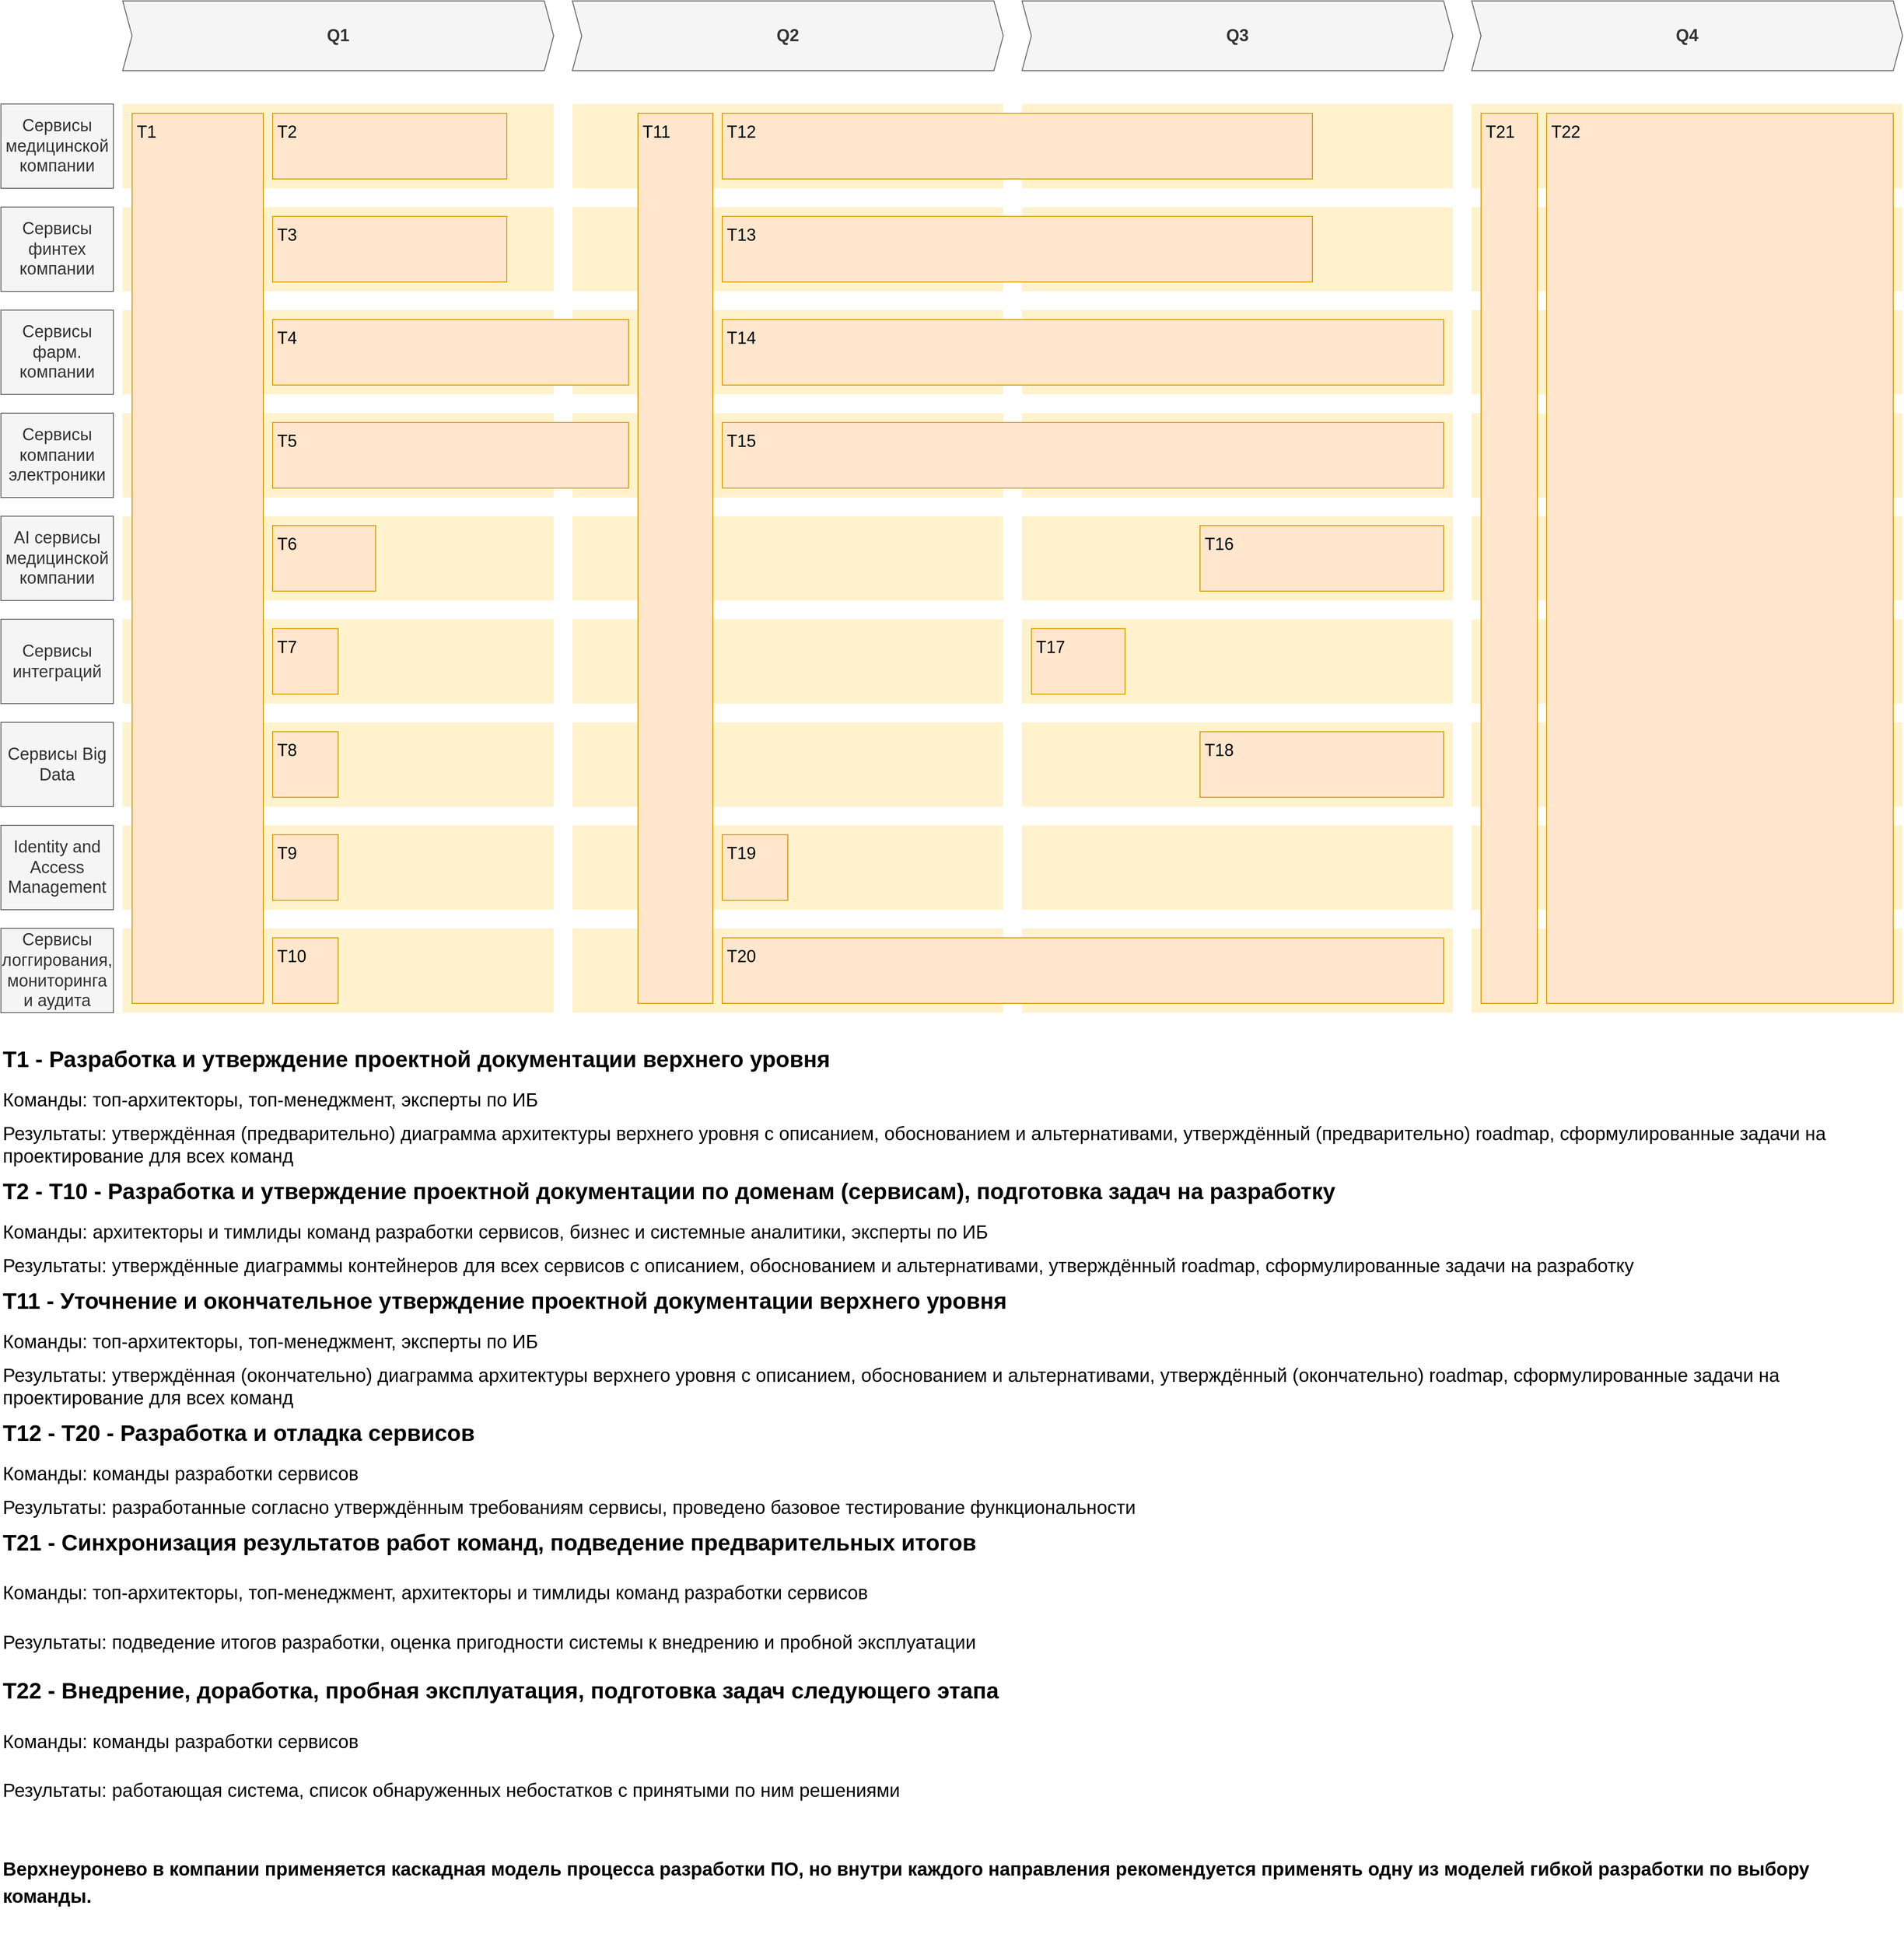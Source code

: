 <mxfile version="26.0.7" pages="2">
  <diagram id="1zcTAVt1k4KSup7FvAfL" name="Roadmap">
    <mxGraphModel dx="7071" dy="4528" grid="1" gridSize="10" guides="1" tooltips="1" connect="1" arrows="1" fold="1" page="1" pageScale="1" pageWidth="3300" pageHeight="2339" math="0" shadow="0">
      <root>
        <mxCell id="3D7FDG2aXA9G618_Kong-0" />
        <mxCell id="3D7FDG2aXA9G618_Kong-1" parent="3D7FDG2aXA9G618_Kong-0" />
        <mxCell id="wGroBH12Sy7-OgBsN0fJ-2" value="" style="shape=rect;fillColor=#fff2cc;strokeColor=none;fontSize=24;html=1;whiteSpace=wrap;align=left;verticalAlign=top;spacing=5;rounded=0;" parent="3D7FDG2aXA9G618_Kong-1" vertex="1">
          <mxGeometry x="-3150" y="-2100" width="460" height="90" as="geometry" />
        </mxCell>
        <mxCell id="wGroBH12Sy7-OgBsN0fJ-4" value="" style="shape=rect;fillColor=#fff2cc;strokeColor=none;fontSize=24;html=1;whiteSpace=wrap;align=left;verticalAlign=top;spacing=5;rounded=0;" parent="3D7FDG2aXA9G618_Kong-1" vertex="1">
          <mxGeometry x="-3150" y="-2210" width="460" height="90" as="geometry" />
        </mxCell>
        <mxCell id="wGroBH12Sy7-OgBsN0fJ-7" value="Сервисы медицинской компании" style="rounded=0;whiteSpace=wrap;html=1;fillColor=#f5f5f5;fontColor=#333333;strokeColor=#666666;fontSize=18;" parent="3D7FDG2aXA9G618_Kong-1" vertex="1">
          <mxGeometry x="-3280" y="-2210" width="120" height="90" as="geometry" />
        </mxCell>
        <mxCell id="wGroBH12Sy7-OgBsN0fJ-8" value="Сервисы финтех компании" style="rounded=0;whiteSpace=wrap;html=1;fillColor=#f5f5f5;fontColor=#333333;strokeColor=#666666;fontSize=18;" parent="3D7FDG2aXA9G618_Kong-1" vertex="1">
          <mxGeometry x="-3280" y="-2100" width="120" height="90" as="geometry" />
        </mxCell>
        <mxCell id="wGroBH12Sy7-OgBsN0fJ-9" value="Q1" style="shape=step;perimeter=stepPerimeter;whiteSpace=wrap;html=1;fixedSize=1;size=10;fillColor=#f5f5f5;strokeColor=#666666;fontSize=18;fontStyle=1;align=center;rounded=0;fontColor=#333333;" parent="3D7FDG2aXA9G618_Kong-1" vertex="1">
          <mxGeometry x="-3150" y="-2320" width="460" height="74.4" as="geometry" />
        </mxCell>
        <mxCell id="NK4r00ebECoAdE35QgqK-7" value="" style="shape=rect;fillColor=#fff2cc;strokeColor=none;fontSize=24;html=1;whiteSpace=wrap;align=left;verticalAlign=top;spacing=5;rounded=0;" vertex="1" parent="3D7FDG2aXA9G618_Kong-1">
          <mxGeometry x="-2670" y="-2100" width="460" height="90" as="geometry" />
        </mxCell>
        <mxCell id="NK4r00ebECoAdE35QgqK-8" value="" style="shape=rect;fillColor=#fff2cc;strokeColor=none;fontSize=24;html=1;whiteSpace=wrap;align=left;verticalAlign=top;spacing=5;rounded=0;" vertex="1" parent="3D7FDG2aXA9G618_Kong-1">
          <mxGeometry x="-2670" y="-2210" width="460" height="90" as="geometry" />
        </mxCell>
        <mxCell id="NK4r00ebECoAdE35QgqK-11" value="Q2" style="shape=step;perimeter=stepPerimeter;whiteSpace=wrap;html=1;fixedSize=1;size=10;fillColor=#f5f5f5;strokeColor=#666666;fontSize=18;fontStyle=1;align=center;rounded=0;fontColor=#333333;" vertex="1" parent="3D7FDG2aXA9G618_Kong-1">
          <mxGeometry x="-2670" y="-2320" width="460" height="74.4" as="geometry" />
        </mxCell>
        <mxCell id="NK4r00ebECoAdE35QgqK-14" value="" style="shape=rect;fillColor=#fff2cc;strokeColor=none;fontSize=24;html=1;whiteSpace=wrap;align=left;verticalAlign=top;spacing=5;rounded=0;" vertex="1" parent="3D7FDG2aXA9G618_Kong-1">
          <mxGeometry x="-2190" y="-2100" width="460" height="90" as="geometry" />
        </mxCell>
        <mxCell id="NK4r00ebECoAdE35QgqK-15" value="" style="shape=rect;fillColor=#fff2cc;strokeColor=none;fontSize=24;html=1;whiteSpace=wrap;align=left;verticalAlign=top;spacing=5;rounded=0;" vertex="1" parent="3D7FDG2aXA9G618_Kong-1">
          <mxGeometry x="-2190" y="-2210" width="460" height="90" as="geometry" />
        </mxCell>
        <mxCell id="NK4r00ebECoAdE35QgqK-18" value="Q3" style="shape=step;perimeter=stepPerimeter;whiteSpace=wrap;html=1;fixedSize=1;size=10;fillColor=#f5f5f5;strokeColor=#666666;fontSize=18;fontStyle=1;align=center;rounded=0;fontColor=#333333;" vertex="1" parent="3D7FDG2aXA9G618_Kong-1">
          <mxGeometry x="-2190" y="-2320" width="460" height="74.4" as="geometry" />
        </mxCell>
        <mxCell id="NK4r00ebECoAdE35QgqK-21" value="" style="shape=rect;fillColor=#fff2cc;strokeColor=none;fontSize=24;html=1;whiteSpace=wrap;align=left;verticalAlign=top;spacing=5;rounded=0;" vertex="1" parent="3D7FDG2aXA9G618_Kong-1">
          <mxGeometry x="-1710" y="-2100" width="460" height="90" as="geometry" />
        </mxCell>
        <mxCell id="NK4r00ebECoAdE35QgqK-22" value="" style="shape=rect;fillColor=#fff2cc;strokeColor=none;fontSize=24;html=1;whiteSpace=wrap;align=left;verticalAlign=top;spacing=5;rounded=0;" vertex="1" parent="3D7FDG2aXA9G618_Kong-1">
          <mxGeometry x="-1710" y="-2210" width="460" height="90" as="geometry" />
        </mxCell>
        <mxCell id="NK4r00ebECoAdE35QgqK-25" value="Q4" style="shape=step;perimeter=stepPerimeter;whiteSpace=wrap;html=1;fixedSize=1;size=10;fillColor=#f5f5f5;strokeColor=#666666;fontSize=18;fontStyle=1;align=center;rounded=0;fontColor=#333333;" vertex="1" parent="3D7FDG2aXA9G618_Kong-1">
          <mxGeometry x="-1710" y="-2320" width="460" height="74.4" as="geometry" />
        </mxCell>
        <mxCell id="NK4r00ebECoAdE35QgqK-28" value="" style="shape=rect;fillColor=#fff2cc;strokeColor=none;fontSize=24;html=1;whiteSpace=wrap;align=left;verticalAlign=top;spacing=5;rounded=0;" vertex="1" parent="3D7FDG2aXA9G618_Kong-1">
          <mxGeometry x="-3150" y="-1990" width="460" height="90" as="geometry" />
        </mxCell>
        <mxCell id="NK4r00ebECoAdE35QgqK-29" value="Сервисы фарм. компании" style="rounded=0;whiteSpace=wrap;html=1;fillColor=#f5f5f5;fontColor=#333333;strokeColor=#666666;fontSize=18;" vertex="1" parent="3D7FDG2aXA9G618_Kong-1">
          <mxGeometry x="-3280" y="-1990" width="120" height="90" as="geometry" />
        </mxCell>
        <mxCell id="NK4r00ebECoAdE35QgqK-30" value="" style="shape=rect;fillColor=#fff2cc;strokeColor=none;fontSize=24;html=1;whiteSpace=wrap;align=left;verticalAlign=top;spacing=5;rounded=0;" vertex="1" parent="3D7FDG2aXA9G618_Kong-1">
          <mxGeometry x="-2670" y="-1990" width="460" height="90" as="geometry" />
        </mxCell>
        <mxCell id="NK4r00ebECoAdE35QgqK-33" value="" style="shape=rect;fillColor=#fff2cc;strokeColor=none;fontSize=24;html=1;whiteSpace=wrap;align=left;verticalAlign=top;spacing=5;rounded=0;" vertex="1" parent="3D7FDG2aXA9G618_Kong-1">
          <mxGeometry x="-2190" y="-1990" width="460" height="90" as="geometry" />
        </mxCell>
        <mxCell id="NK4r00ebECoAdE35QgqK-36" value="" style="shape=rect;fillColor=#fff2cc;strokeColor=none;fontSize=24;html=1;whiteSpace=wrap;align=left;verticalAlign=top;spacing=5;rounded=0;" vertex="1" parent="3D7FDG2aXA9G618_Kong-1">
          <mxGeometry x="-1710" y="-1990" width="460" height="90" as="geometry" />
        </mxCell>
        <mxCell id="NK4r00ebECoAdE35QgqK-39" value="" style="shape=rect;fillColor=#fff2cc;strokeColor=none;fontSize=24;html=1;whiteSpace=wrap;align=left;verticalAlign=top;spacing=5;rounded=0;" vertex="1" parent="3D7FDG2aXA9G618_Kong-1">
          <mxGeometry x="-3150" y="-1880" width="460" height="90" as="geometry" />
        </mxCell>
        <mxCell id="NK4r00ebECoAdE35QgqK-40" value="Сервисы компании электроники" style="rounded=0;whiteSpace=wrap;html=1;fillColor=#f5f5f5;fontColor=#333333;strokeColor=#666666;fontSize=18;" vertex="1" parent="3D7FDG2aXA9G618_Kong-1">
          <mxGeometry x="-3280" y="-1880" width="120" height="90" as="geometry" />
        </mxCell>
        <mxCell id="NK4r00ebECoAdE35QgqK-41" value="" style="shape=rect;fillColor=#fff2cc;strokeColor=none;fontSize=24;html=1;whiteSpace=wrap;align=left;verticalAlign=top;spacing=5;rounded=0;" vertex="1" parent="3D7FDG2aXA9G618_Kong-1">
          <mxGeometry x="-2670" y="-1880" width="460" height="90" as="geometry" />
        </mxCell>
        <mxCell id="NK4r00ebECoAdE35QgqK-44" value="" style="shape=rect;fillColor=#fff2cc;strokeColor=none;fontSize=24;html=1;whiteSpace=wrap;align=left;verticalAlign=top;spacing=5;rounded=0;" vertex="1" parent="3D7FDG2aXA9G618_Kong-1">
          <mxGeometry x="-2190" y="-1880" width="460" height="90" as="geometry" />
        </mxCell>
        <mxCell id="NK4r00ebECoAdE35QgqK-47" value="" style="shape=rect;fillColor=#fff2cc;strokeColor=none;fontSize=24;html=1;whiteSpace=wrap;align=left;verticalAlign=top;spacing=5;rounded=0;" vertex="1" parent="3D7FDG2aXA9G618_Kong-1">
          <mxGeometry x="-1710" y="-1880" width="460" height="90" as="geometry" />
        </mxCell>
        <mxCell id="NK4r00ebECoAdE35QgqK-50" value="" style="shape=rect;fillColor=#fff2cc;strokeColor=none;fontSize=24;html=1;whiteSpace=wrap;align=left;verticalAlign=top;spacing=5;rounded=0;" vertex="1" parent="3D7FDG2aXA9G618_Kong-1">
          <mxGeometry x="-3150" y="-1770" width="460" height="90" as="geometry" />
        </mxCell>
        <mxCell id="NK4r00ebECoAdE35QgqK-51" value="AI сервисы медицинской компании" style="rounded=0;whiteSpace=wrap;html=1;fillColor=#f5f5f5;fontColor=#333333;strokeColor=#666666;fontSize=18;" vertex="1" parent="3D7FDG2aXA9G618_Kong-1">
          <mxGeometry x="-3280" y="-1770" width="120" height="90" as="geometry" />
        </mxCell>
        <mxCell id="NK4r00ebECoAdE35QgqK-52" value="" style="shape=rect;fillColor=#fff2cc;strokeColor=none;fontSize=24;html=1;whiteSpace=wrap;align=left;verticalAlign=top;spacing=5;rounded=0;" vertex="1" parent="3D7FDG2aXA9G618_Kong-1">
          <mxGeometry x="-2670" y="-1770" width="460" height="90" as="geometry" />
        </mxCell>
        <mxCell id="NK4r00ebECoAdE35QgqK-55" value="" style="shape=rect;fillColor=#fff2cc;strokeColor=none;fontSize=24;html=1;whiteSpace=wrap;align=left;verticalAlign=top;spacing=5;rounded=0;" vertex="1" parent="3D7FDG2aXA9G618_Kong-1">
          <mxGeometry x="-2190" y="-1770" width="460" height="90" as="geometry" />
        </mxCell>
        <mxCell id="NK4r00ebECoAdE35QgqK-58" value="" style="shape=rect;fillColor=#fff2cc;strokeColor=none;fontSize=24;html=1;whiteSpace=wrap;align=left;verticalAlign=top;spacing=5;rounded=0;" vertex="1" parent="3D7FDG2aXA9G618_Kong-1">
          <mxGeometry x="-1710" y="-1770" width="460" height="90" as="geometry" />
        </mxCell>
        <mxCell id="NK4r00ebECoAdE35QgqK-61" value="" style="shape=rect;fillColor=#fff2cc;strokeColor=none;fontSize=24;html=1;whiteSpace=wrap;align=left;verticalAlign=top;spacing=5;rounded=0;" vertex="1" parent="3D7FDG2aXA9G618_Kong-1">
          <mxGeometry x="-3150" y="-1660" width="460" height="90" as="geometry" />
        </mxCell>
        <mxCell id="NK4r00ebECoAdE35QgqK-62" value="Сервисы интеграций" style="rounded=0;whiteSpace=wrap;html=1;fillColor=#f5f5f5;fontColor=#333333;strokeColor=#666666;fontSize=18;" vertex="1" parent="3D7FDG2aXA9G618_Kong-1">
          <mxGeometry x="-3280" y="-1660" width="120" height="90" as="geometry" />
        </mxCell>
        <mxCell id="NK4r00ebECoAdE35QgqK-63" value="" style="shape=rect;fillColor=#fff2cc;strokeColor=none;fontSize=24;html=1;whiteSpace=wrap;align=left;verticalAlign=top;spacing=5;rounded=0;" vertex="1" parent="3D7FDG2aXA9G618_Kong-1">
          <mxGeometry x="-2670" y="-1660" width="460" height="90" as="geometry" />
        </mxCell>
        <mxCell id="NK4r00ebECoAdE35QgqK-66" value="" style="shape=rect;fillColor=#fff2cc;strokeColor=none;fontSize=24;html=1;whiteSpace=wrap;align=left;verticalAlign=top;spacing=5;rounded=0;" vertex="1" parent="3D7FDG2aXA9G618_Kong-1">
          <mxGeometry x="-2190" y="-1660" width="460" height="90" as="geometry" />
        </mxCell>
        <mxCell id="NK4r00ebECoAdE35QgqK-69" value="" style="shape=rect;fillColor=#fff2cc;strokeColor=none;fontSize=24;html=1;whiteSpace=wrap;align=left;verticalAlign=top;spacing=5;rounded=0;" vertex="1" parent="3D7FDG2aXA9G618_Kong-1">
          <mxGeometry x="-1710" y="-1660" width="460" height="90" as="geometry" />
        </mxCell>
        <mxCell id="NK4r00ebECoAdE35QgqK-72" value="" style="shape=rect;fillColor=#fff2cc;strokeColor=none;fontSize=24;html=1;whiteSpace=wrap;align=left;verticalAlign=top;spacing=5;rounded=0;" vertex="1" parent="3D7FDG2aXA9G618_Kong-1">
          <mxGeometry x="-3150" y="-1550" width="460" height="90" as="geometry" />
        </mxCell>
        <mxCell id="NK4r00ebECoAdE35QgqK-73" value="Сервисы Big Data" style="rounded=0;whiteSpace=wrap;html=1;fillColor=#f5f5f5;fontColor=#333333;strokeColor=#666666;fontSize=18;" vertex="1" parent="3D7FDG2aXA9G618_Kong-1">
          <mxGeometry x="-3280" y="-1550" width="120" height="90" as="geometry" />
        </mxCell>
        <mxCell id="NK4r00ebECoAdE35QgqK-74" value="" style="shape=rect;fillColor=#fff2cc;strokeColor=none;fontSize=24;html=1;whiteSpace=wrap;align=left;verticalAlign=top;spacing=5;rounded=0;" vertex="1" parent="3D7FDG2aXA9G618_Kong-1">
          <mxGeometry x="-2670" y="-1550" width="460" height="90" as="geometry" />
        </mxCell>
        <mxCell id="NK4r00ebECoAdE35QgqK-76" value="" style="shape=rect;fillColor=#fff2cc;strokeColor=none;fontSize=24;html=1;whiteSpace=wrap;align=left;verticalAlign=top;spacing=5;rounded=0;" vertex="1" parent="3D7FDG2aXA9G618_Kong-1">
          <mxGeometry x="-2190" y="-1550" width="460" height="90" as="geometry" />
        </mxCell>
        <mxCell id="NK4r00ebECoAdE35QgqK-78" value="" style="shape=rect;fillColor=#fff2cc;strokeColor=none;fontSize=24;html=1;whiteSpace=wrap;align=left;verticalAlign=top;spacing=5;rounded=0;" vertex="1" parent="3D7FDG2aXA9G618_Kong-1">
          <mxGeometry x="-1710" y="-1550" width="460" height="90" as="geometry" />
        </mxCell>
        <mxCell id="NK4r00ebECoAdE35QgqK-80" value="" style="shape=rect;fillColor=#fff2cc;strokeColor=none;fontSize=24;html=1;whiteSpace=wrap;align=left;verticalAlign=top;spacing=5;rounded=0;" vertex="1" parent="3D7FDG2aXA9G618_Kong-1">
          <mxGeometry x="-3150" y="-1440" width="460" height="90" as="geometry" />
        </mxCell>
        <mxCell id="NK4r00ebECoAdE35QgqK-81" value="Identity and Access Management" style="rounded=0;whiteSpace=wrap;html=1;fillColor=#f5f5f5;fontColor=#333333;strokeColor=#666666;fontSize=18;" vertex="1" parent="3D7FDG2aXA9G618_Kong-1">
          <mxGeometry x="-3280" y="-1440" width="120" height="90" as="geometry" />
        </mxCell>
        <mxCell id="NK4r00ebECoAdE35QgqK-82" value="" style="shape=rect;fillColor=#fff2cc;strokeColor=none;fontSize=24;html=1;whiteSpace=wrap;align=left;verticalAlign=top;spacing=5;rounded=0;" vertex="1" parent="3D7FDG2aXA9G618_Kong-1">
          <mxGeometry x="-2670" y="-1440" width="460" height="90" as="geometry" />
        </mxCell>
        <mxCell id="NK4r00ebECoAdE35QgqK-84" value="" style="shape=rect;fillColor=#fff2cc;strokeColor=none;fontSize=24;html=1;whiteSpace=wrap;align=left;verticalAlign=top;spacing=5;rounded=0;" vertex="1" parent="3D7FDG2aXA9G618_Kong-1">
          <mxGeometry x="-2190" y="-1440" width="460" height="90" as="geometry" />
        </mxCell>
        <mxCell id="NK4r00ebECoAdE35QgqK-86" value="" style="shape=rect;fillColor=#fff2cc;strokeColor=none;fontSize=24;html=1;whiteSpace=wrap;align=left;verticalAlign=top;spacing=5;rounded=0;" vertex="1" parent="3D7FDG2aXA9G618_Kong-1">
          <mxGeometry x="-1710" y="-1440" width="460" height="90" as="geometry" />
        </mxCell>
        <mxCell id="NK4r00ebECoAdE35QgqK-88" value="" style="shape=rect;fillColor=#fff2cc;strokeColor=none;fontSize=24;html=1;whiteSpace=wrap;align=left;verticalAlign=top;spacing=5;rounded=0;" vertex="1" parent="3D7FDG2aXA9G618_Kong-1">
          <mxGeometry x="-3150" y="-1330" width="460" height="90" as="geometry" />
        </mxCell>
        <mxCell id="NK4r00ebECoAdE35QgqK-89" value="Сервисы логгирования, мониторинга и аудита" style="rounded=0;whiteSpace=wrap;html=1;fillColor=#f5f5f5;fontColor=#333333;strokeColor=#666666;fontSize=18;" vertex="1" parent="3D7FDG2aXA9G618_Kong-1">
          <mxGeometry x="-3280" y="-1330" width="120" height="90" as="geometry" />
        </mxCell>
        <mxCell id="NK4r00ebECoAdE35QgqK-90" value="" style="shape=rect;fillColor=#fff2cc;strokeColor=none;fontSize=24;html=1;whiteSpace=wrap;align=left;verticalAlign=top;spacing=5;rounded=0;" vertex="1" parent="3D7FDG2aXA9G618_Kong-1">
          <mxGeometry x="-2670" y="-1330" width="460" height="90" as="geometry" />
        </mxCell>
        <mxCell id="NK4r00ebECoAdE35QgqK-92" value="" style="shape=rect;fillColor=#fff2cc;strokeColor=none;fontSize=24;html=1;whiteSpace=wrap;align=left;verticalAlign=top;spacing=5;rounded=0;" vertex="1" parent="3D7FDG2aXA9G618_Kong-1">
          <mxGeometry x="-2190" y="-1330" width="460" height="90" as="geometry" />
        </mxCell>
        <mxCell id="NK4r00ebECoAdE35QgqK-94" value="" style="shape=rect;fillColor=#fff2cc;strokeColor=none;fontSize=24;html=1;whiteSpace=wrap;align=left;verticalAlign=top;spacing=5;rounded=0;" vertex="1" parent="3D7FDG2aXA9G618_Kong-1">
          <mxGeometry x="-1710" y="-1330" width="460" height="90" as="geometry" />
        </mxCell>
        <mxCell id="NK4r00ebECoAdE35QgqK-96" value="T1" style="shape=rect;fillColor=#ffe6cc;strokeColor=#d79b00;fontSize=18;html=1;whiteSpace=wrap;align=left;verticalAlign=top;spacing=5;rounded=0;" vertex="1" parent="3D7FDG2aXA9G618_Kong-1">
          <mxGeometry x="-3140" y="-2200" width="140" height="950" as="geometry" />
        </mxCell>
        <mxCell id="NK4r00ebECoAdE35QgqK-101" value="T2" style="shape=rect;fillColor=#ffe6cc;strokeColor=#d79b00;fontSize=18;html=1;whiteSpace=wrap;align=left;verticalAlign=top;spacing=5;rounded=0;" vertex="1" parent="3D7FDG2aXA9G618_Kong-1">
          <mxGeometry x="-2990" y="-2200" width="250" height="70" as="geometry" />
        </mxCell>
        <mxCell id="NK4r00ebECoAdE35QgqK-102" value="T11" style="shape=rect;fillColor=#ffe6cc;strokeColor=#d79b00;fontSize=18;html=1;whiteSpace=wrap;align=left;verticalAlign=top;spacing=5;rounded=0;" vertex="1" parent="3D7FDG2aXA9G618_Kong-1">
          <mxGeometry x="-2600" y="-2200" width="80" height="950" as="geometry" />
        </mxCell>
        <mxCell id="NK4r00ebECoAdE35QgqK-103" value="&lt;h1 style=&quot;margin-top: 0px;&quot;&gt;T1 - Разработка и утверждение проектной документации верхнего уровня&lt;/h1&gt;&lt;p&gt;&lt;font style=&quot;font-size: 20px;&quot;&gt;Команды: топ-архитекторы, топ-менеджмент&lt;span style=&quot;background-color: transparent; color: light-dark(rgb(0, 0, 0), rgb(255, 255, 255));&quot;&gt;, эксперты по ИБ&lt;/span&gt;&lt;/font&gt;&lt;/p&gt;&lt;p&gt;&lt;font style=&quot;font-size: 20px;&quot;&gt;Результаты: утверждённая (предварительно) диаграмма архитектуры верхнего уровня с описанием, обоснованием и альтернативами, утверждённый&lt;span style=&quot;background-color: transparent; color: light-dark(rgb(0, 0, 0), rgb(255, 255, 255));&quot;&gt;&amp;nbsp;&lt;/span&gt;&lt;span style=&quot;background-color: transparent; color: light-dark(rgb(0, 0, 0), rgb(255, 255, 255));&quot;&gt;(предварительно)&lt;/span&gt;&lt;span style=&quot;background-color: transparent; color: light-dark(rgb(0, 0, 0), rgb(255, 255, 255));&quot;&gt;&amp;nbsp;roadmap, сформулированные задачи на проектирование для всех команд&lt;/span&gt;&lt;/font&gt;&lt;/p&gt;&lt;h1 style=&quot;margin-top: 0px;&quot;&gt;T2 - T10 - Разработка и утверждение проектной документации по доменам (сервисам), подготовка задач на разработку&lt;/h1&gt;&lt;p&gt;&lt;font style=&quot;font-size: 20px;&quot;&gt;Команды: архитекторы и тимлиды команд разработки сервисов, бизнес и системные аналитики, эксперты по ИБ&lt;/font&gt;&lt;/p&gt;&lt;p&gt;&lt;font style=&quot;font-size: 20px;&quot;&gt;Результаты:&amp;nbsp;&lt;span style=&quot;background-color: transparent; color: light-dark(rgb(0, 0, 0), rgb(255, 255, 255));&quot;&gt;утверждённые диаграммы контейнеров для всех сервисов с описанием, обоснованием и альтернативами, утверждённый roadmap,&amp;nbsp;&lt;/span&gt;&lt;span style=&quot;background-color: transparent; color: light-dark(rgb(0, 0, 0), rgb(255, 255, 255));&quot;&gt;сформулированные задачи на разработку&lt;/span&gt;&lt;/font&gt;&lt;br&gt;&lt;/p&gt;&lt;h1 style=&quot;margin-top: 0px;&quot;&gt;T11 - Уточнение и окончательное утверждение проектной документации верхнего уровня&lt;/h1&gt;&lt;p&gt;&lt;font style=&quot;font-size: 20px;&quot;&gt;Команды: топ-архитекторы, топ-менеджмент&lt;span style=&quot;background-color: transparent; color: light-dark(rgb(0, 0, 0), rgb(255, 255, 255));&quot;&gt;, эксперты по ИБ&lt;/span&gt;&lt;/font&gt;&lt;/p&gt;&lt;p&gt;&lt;font style=&quot;font-size: 20px;&quot;&gt;Результаты: утверждённая (окончательно) диаграмма архитектуры верхнего уровня с описанием, обоснованием и альтернативами, утверждённый&lt;span style=&quot;background-color: transparent; color: light-dark(rgb(0, 0, 0), rgb(255, 255, 255));&quot;&gt;&amp;nbsp;&lt;/span&gt;&lt;span style=&quot;background-color: transparent; color: light-dark(rgb(0, 0, 0), rgb(255, 255, 255));&quot;&gt;(окончательно)&lt;/span&gt;&lt;span style=&quot;background-color: transparent; color: light-dark(rgb(0, 0, 0), rgb(255, 255, 255));&quot;&gt;&amp;nbsp;roadmap, сформулированные задачи на проектирование для всех команд&lt;/span&gt;&lt;/font&gt;&lt;/p&gt;&lt;h1 style=&quot;margin-top: 0px;&quot;&gt;T12 - T20 - Разработка и отладка сервисов&lt;/h1&gt;&lt;p&gt;&lt;font style=&quot;font-size: 20px;&quot;&gt;Команды: команды разработки сервисов&lt;/font&gt;&lt;/p&gt;&lt;p&gt;&lt;font style=&quot;font-size: 20px;&quot;&gt;Результаты: разработанные согласно утверждённым требованиям&amp;nbsp;сервисы, проведено базовое тестирование функциональности&lt;/font&gt;&lt;/p&gt;&lt;h1 style=&quot;margin-top: 0px;&quot;&gt;T21 - Синхронизация результатов работ команд, подведение предварительных итогов&lt;/h1&gt;&lt;h1 style=&quot;margin-top: 0px;&quot;&gt;&lt;p style=&quot;font-weight: 400;&quot;&gt;&lt;font style=&quot;font-size: 20px;&quot;&gt;Команды: топ-архитекторы, топ-менеджмент&lt;span style=&quot;background-color: transparent; color: light-dark(rgb(0, 0, 0), rgb(255, 255, 255));&quot;&gt;,&amp;nbsp;&lt;/span&gt;&lt;span style=&quot;background-color: transparent; color: light-dark(rgb(0, 0, 0), rgb(255, 255, 255));&quot;&gt;архитекторы и тимлиды команд разработки сервисов&lt;/span&gt;&lt;/font&gt;&lt;/p&gt;&lt;p style=&quot;font-weight: 400;&quot;&gt;&lt;font style=&quot;font-size: 20px;&quot;&gt;Результаты: подведение итогов разработки, оценка пригодности системы к внедрению и пробной эксплуатации&lt;/font&gt;&lt;/p&gt;&lt;/h1&gt;&lt;h1 style=&quot;margin-top: 0px;&quot;&gt;T22 - Внедрение, доработка, пробная эксплуатация, подготовка задач следующего этапа&lt;/h1&gt;&lt;h1 style=&quot;margin-top: 0px;&quot;&gt;&lt;p style=&quot;font-weight: 400;&quot;&gt;&lt;font style=&quot;font-size: 20px;&quot;&gt;Команды:&amp;nbsp;&lt;span style=&quot;background-color: transparent; color: light-dark(rgb(0, 0, 0), rgb(255, 255, 255));&quot;&gt;команды разработки сервисов&lt;/span&gt;&lt;/font&gt;&lt;/p&gt;&lt;p style=&quot;font-weight: 400;&quot;&gt;&lt;font style=&quot;font-size: 20px;&quot;&gt;Результаты: работающая система, список обнаруженных небостатков с принятыми по ним решениями&lt;/font&gt;&lt;/p&gt;&lt;p style=&quot;font-size: 12px; font-weight: 400;&quot;&gt;&lt;br&gt;&lt;/p&gt;&lt;div&gt;&lt;/div&gt;&lt;/h1&gt;&lt;h1 style=&quot;margin-top: 0px;&quot;&gt;&lt;font style=&quot;font-size: 20px;&quot;&gt;Верхнеуронево в компании применяется каскадная модель процесса разработки ПО, но внутри каждого направления рекомендуется применять одну из моделей гибкой разработки по выбору команды.&lt;/font&gt;&lt;/h1&gt;" style="text;html=1;whiteSpace=wrap;overflow=hidden;rounded=0;" vertex="1" parent="3D7FDG2aXA9G618_Kong-1">
          <mxGeometry x="-3280" y="-1211" width="2030" height="961" as="geometry" />
        </mxCell>
        <mxCell id="NK4r00ebECoAdE35QgqK-107" value="T3" style="shape=rect;fillColor=#ffe6cc;strokeColor=#d79b00;fontSize=18;html=1;whiteSpace=wrap;align=left;verticalAlign=top;spacing=5;rounded=0;" vertex="1" parent="3D7FDG2aXA9G618_Kong-1">
          <mxGeometry x="-2990" y="-2090" width="250" height="70" as="geometry" />
        </mxCell>
        <mxCell id="NK4r00ebECoAdE35QgqK-108" value="T4" style="shape=rect;fillColor=#ffe6cc;strokeColor=#d79b00;fontSize=18;html=1;whiteSpace=wrap;align=left;verticalAlign=top;spacing=5;rounded=0;" vertex="1" parent="3D7FDG2aXA9G618_Kong-1">
          <mxGeometry x="-2990" y="-1980" width="380" height="70" as="geometry" />
        </mxCell>
        <mxCell id="NK4r00ebECoAdE35QgqK-109" value="T5" style="shape=rect;fillColor=#ffe6cc;strokeColor=#d79b00;fontSize=18;html=1;whiteSpace=wrap;align=left;verticalAlign=top;spacing=5;rounded=0;" vertex="1" parent="3D7FDG2aXA9G618_Kong-1">
          <mxGeometry x="-2990" y="-1870" width="380" height="70" as="geometry" />
        </mxCell>
        <mxCell id="NK4r00ebECoAdE35QgqK-110" value="T6" style="shape=rect;fillColor=#ffe6cc;strokeColor=#d79b00;fontSize=18;html=1;whiteSpace=wrap;align=left;verticalAlign=top;spacing=5;rounded=0;" vertex="1" parent="3D7FDG2aXA9G618_Kong-1">
          <mxGeometry x="-2990" y="-1760" width="110" height="70" as="geometry" />
        </mxCell>
        <mxCell id="NK4r00ebECoAdE35QgqK-111" value="T7" style="shape=rect;fillColor=#ffe6cc;strokeColor=#d79b00;fontSize=18;html=1;whiteSpace=wrap;align=left;verticalAlign=top;spacing=5;rounded=0;" vertex="1" parent="3D7FDG2aXA9G618_Kong-1">
          <mxGeometry x="-2990" y="-1650" width="70" height="70" as="geometry" />
        </mxCell>
        <mxCell id="NK4r00ebECoAdE35QgqK-112" value="T8" style="shape=rect;fillColor=#ffe6cc;strokeColor=#d79b00;fontSize=18;html=1;whiteSpace=wrap;align=left;verticalAlign=top;spacing=5;rounded=0;" vertex="1" parent="3D7FDG2aXA9G618_Kong-1">
          <mxGeometry x="-2990" y="-1540" width="70" height="70" as="geometry" />
        </mxCell>
        <mxCell id="NK4r00ebECoAdE35QgqK-113" value="T9" style="shape=rect;fillColor=#ffe6cc;strokeColor=#d79b00;fontSize=18;html=1;whiteSpace=wrap;align=left;verticalAlign=top;spacing=5;rounded=0;" vertex="1" parent="3D7FDG2aXA9G618_Kong-1">
          <mxGeometry x="-2990" y="-1430" width="70" height="70" as="geometry" />
        </mxCell>
        <mxCell id="NK4r00ebECoAdE35QgqK-114" value="T10" style="shape=rect;fillColor=#ffe6cc;strokeColor=#d79b00;fontSize=18;html=1;whiteSpace=wrap;align=left;verticalAlign=top;spacing=5;rounded=0;" vertex="1" parent="3D7FDG2aXA9G618_Kong-1">
          <mxGeometry x="-2990" y="-1320" width="70" height="70" as="geometry" />
        </mxCell>
        <mxCell id="NK4r00ebECoAdE35QgqK-115" value="T12" style="shape=rect;fillColor=#ffe6cc;strokeColor=#d79b00;fontSize=18;html=1;whiteSpace=wrap;align=left;verticalAlign=top;spacing=5;rounded=0;" vertex="1" parent="3D7FDG2aXA9G618_Kong-1">
          <mxGeometry x="-2510" y="-2200" width="630" height="70" as="geometry" />
        </mxCell>
        <mxCell id="NK4r00ebECoAdE35QgqK-116" value="T21" style="shape=rect;fillColor=#ffe6cc;strokeColor=#d79b00;fontSize=18;html=1;whiteSpace=wrap;align=left;verticalAlign=top;spacing=5;rounded=0;" vertex="1" parent="3D7FDG2aXA9G618_Kong-1">
          <mxGeometry x="-1700" y="-2200" width="60" height="950" as="geometry" />
        </mxCell>
        <mxCell id="NK4r00ebECoAdE35QgqK-117" value="T13" style="shape=rect;fillColor=#ffe6cc;strokeColor=#d79b00;fontSize=18;html=1;whiteSpace=wrap;align=left;verticalAlign=top;spacing=5;rounded=0;" vertex="1" parent="3D7FDG2aXA9G618_Kong-1">
          <mxGeometry x="-2510" y="-2090" width="630" height="70" as="geometry" />
        </mxCell>
        <mxCell id="NK4r00ebECoAdE35QgqK-118" value="T14" style="shape=rect;fillColor=#ffe6cc;strokeColor=#d79b00;fontSize=18;html=1;whiteSpace=wrap;align=left;verticalAlign=top;spacing=5;rounded=0;" vertex="1" parent="3D7FDG2aXA9G618_Kong-1">
          <mxGeometry x="-2510" y="-1980" width="770" height="70" as="geometry" />
        </mxCell>
        <mxCell id="NK4r00ebECoAdE35QgqK-119" value="T15" style="shape=rect;fillColor=#ffe6cc;strokeColor=#d79b00;fontSize=18;html=1;whiteSpace=wrap;align=left;verticalAlign=top;spacing=5;rounded=0;" vertex="1" parent="3D7FDG2aXA9G618_Kong-1">
          <mxGeometry x="-2510" y="-1870" width="770" height="70" as="geometry" />
        </mxCell>
        <mxCell id="NK4r00ebECoAdE35QgqK-120" value="T16" style="shape=rect;fillColor=#ffe6cc;strokeColor=#d79b00;fontSize=18;html=1;whiteSpace=wrap;align=left;verticalAlign=top;spacing=5;rounded=0;" vertex="1" parent="3D7FDG2aXA9G618_Kong-1">
          <mxGeometry x="-2000" y="-1760" width="260" height="70" as="geometry" />
        </mxCell>
        <mxCell id="NK4r00ebECoAdE35QgqK-121" value="T17" style="shape=rect;fillColor=#ffe6cc;strokeColor=#d79b00;fontSize=18;html=1;whiteSpace=wrap;align=left;verticalAlign=top;spacing=5;rounded=0;" vertex="1" parent="3D7FDG2aXA9G618_Kong-1">
          <mxGeometry x="-2180" y="-1650" width="100" height="70" as="geometry" />
        </mxCell>
        <mxCell id="NK4r00ebECoAdE35QgqK-122" value="T18" style="shape=rect;fillColor=#ffe6cc;strokeColor=#d79b00;fontSize=18;html=1;whiteSpace=wrap;align=left;verticalAlign=top;spacing=5;rounded=0;" vertex="1" parent="3D7FDG2aXA9G618_Kong-1">
          <mxGeometry x="-2000" y="-1540" width="260" height="70" as="geometry" />
        </mxCell>
        <mxCell id="NK4r00ebECoAdE35QgqK-123" value="T19" style="shape=rect;fillColor=#ffe6cc;strokeColor=#d79b00;fontSize=18;html=1;whiteSpace=wrap;align=left;verticalAlign=top;spacing=5;rounded=0;" vertex="1" parent="3D7FDG2aXA9G618_Kong-1">
          <mxGeometry x="-2510" y="-1430" width="70" height="70" as="geometry" />
        </mxCell>
        <mxCell id="NK4r00ebECoAdE35QgqK-124" value="T20" style="shape=rect;fillColor=#ffe6cc;strokeColor=#d79b00;fontSize=18;html=1;whiteSpace=wrap;align=left;verticalAlign=top;spacing=5;rounded=0;" vertex="1" parent="3D7FDG2aXA9G618_Kong-1">
          <mxGeometry x="-2510" y="-1320" width="770" height="70" as="geometry" />
        </mxCell>
        <mxCell id="NK4r00ebECoAdE35QgqK-125" value="T22" style="shape=rect;fillColor=#ffe6cc;strokeColor=#d79b00;fontSize=18;html=1;whiteSpace=wrap;align=left;verticalAlign=top;spacing=5;rounded=0;" vertex="1" parent="3D7FDG2aXA9G618_Kong-1">
          <mxGeometry x="-1630" y="-2200" width="370" height="950" as="geometry" />
        </mxCell>
      </root>
    </mxGraphModel>
  </diagram>
  <diagram id="6faDem5PxRRIMGQd80wj" name="Roadmap_change">
    <mxGraphModel grid="1" page="1" gridSize="10" guides="1" tooltips="1" connect="1" arrows="1" fold="1" pageScale="1" pageWidth="3300" pageHeight="2339" math="0" shadow="0">
      <root>
        <mxCell id="0" />
        <mxCell id="1" parent="0" />
        <mxCell id="QlwB00z0-otb056kdUWZ-19" value="" style="shape=rect;fillColor=#fff2cc;strokeColor=none;fontSize=24;html=1;whiteSpace=wrap;align=left;verticalAlign=top;spacing=5;rounded=0;" vertex="1" parent="1">
          <mxGeometry x="-2500" y="-530" width="1620" height="190" as="geometry" />
        </mxCell>
        <mxCell id="QlwB00z0-otb056kdUWZ-18" value="" style="shape=rect;fillColor=#fff2cc;strokeColor=none;fontSize=24;html=1;whiteSpace=wrap;align=left;verticalAlign=top;spacing=5;rounded=0;" vertex="1" parent="1">
          <mxGeometry x="-2500" y="-730" width="1620" height="180" as="geometry" />
        </mxCell>
        <mxCell id="QlwB00z0-otb056kdUWZ-17" value="" style="shape=rect;fillColor=#fff2cc;strokeColor=none;fontSize=24;html=1;whiteSpace=wrap;align=left;verticalAlign=top;spacing=5;rounded=0;" vertex="1" parent="1">
          <mxGeometry x="-2500" y="-930" width="1610" height="180" as="geometry" />
        </mxCell>
        <mxCell id="QlwB00z0-otb056kdUWZ-3" value="" style="shape=rect;fillColor=#fff2cc;strokeColor=none;fontSize=24;html=1;whiteSpace=wrap;align=left;verticalAlign=top;spacing=5;rounded=0;" vertex="1" parent="1">
          <mxGeometry x="-2500" y="-1146.8" width="1610" height="196.8" as="geometry" />
        </mxCell>
        <mxCell id="QlwB00z0-otb056kdUWZ-4" value="T1 - API сервиса интеграции депозитов АБС" style="shape=rect;fillColor=#ffe6cc;strokeColor=#d79b00;fontSize=18;html=1;whiteSpace=wrap;align=left;verticalAlign=top;spacing=5;rounded=0;" vertex="1" parent="1">
          <mxGeometry x="-2480" y="-1120" width="390" height="50" as="geometry" />
        </mxCell>
        <mxCell id="QlwB00z0-otb056kdUWZ-5" value="T2 - Передача файлов на SFTP-сервер" style="shape=rect;fillColor=#ffe6cc;strokeColor=#d79b00;fontSize=18;html=1;whiteSpace=wrap;align=center;verticalAlign=top;spacing=5;rounded=0;" vertex="1" parent="1">
          <mxGeometry x="-2120" y="-1040" width="550" height="60" as="geometry" />
        </mxCell>
        <mxCell id="QlwB00z0-otb056kdUWZ-6" value="АБС&lt;div&gt;Сервис интеграции депозитов&lt;/div&gt;" style="rounded=0;whiteSpace=wrap;html=1;fillColor=#f5f5f5;fontColor=#333333;strokeColor=#666666;fontSize=18;" vertex="1" parent="1">
          <mxGeometry x="-2630" y="-1146.8" width="120" height="196.8" as="geometry" />
        </mxCell>
        <mxCell id="QlwB00z0-otb056kdUWZ-7" value="SFTP" style="rounded=0;whiteSpace=wrap;html=1;fillColor=#f5f5f5;fontColor=#333333;strokeColor=#666666;fontSize=18;" vertex="1" parent="1">
          <mxGeometry x="-2630" y="-930" width="120" height="180" as="geometry" />
        </mxCell>
        <mxCell id="QlwB00z0-otb056kdUWZ-8" value="Q2" style="shape=step;perimeter=stepPerimeter;whiteSpace=wrap;html=1;fixedSize=1;size=10;fillColor=#f5f5f5;strokeColor=#666666;fontSize=18;fontStyle=1;align=center;rounded=0;fontColor=#333333;" vertex="1" parent="1">
          <mxGeometry x="-2500" y="-1240" width="1610" height="74.4" as="geometry" />
        </mxCell>
        <mxCell id="QlwB00z0-otb056kdUWZ-11" value="T5 - Вывод ставок пользователю системы колл-центра" style="shape=rect;fillColor=#ffe6cc;strokeColor=#d79b00;fontSize=18;html=1;whiteSpace=wrap;align=center;verticalAlign=top;spacing=5;rounded=0;" vertex="1" parent="1">
          <mxGeometry x="-1860" y="-640" width="940" height="50" as="geometry" />
        </mxCell>
        <mxCell id="QlwB00z0-otb056kdUWZ-12" value="T4 - Получение ставок через API интеграции АБС" style="shape=rect;fillColor=#ffe6cc;strokeColor=#d79b00;fontSize=18;html=1;whiteSpace=wrap;align=center;verticalAlign=top;spacing=5;rounded=0;" vertex="1" parent="1">
          <mxGeometry x="-2060" y="-720" width="480" height="60" as="geometry" />
        </mxCell>
        <mxCell id="QlwB00z0-otb056kdUWZ-13" value="T6 - Получение файлов с SFTP для операторов партнера" style="shape=rect;fillColor=#ffe6cc;strokeColor=#d79b00;fontSize=18;html=1;whiteSpace=wrap;align=center;verticalAlign=top;spacing=5;rounded=0;" vertex="1" parent="1">
          <mxGeometry x="-1560" y="-470" width="640" height="50" as="geometry" />
        </mxCell>
        <mxCell id="QlwB00z0-otb056kdUWZ-14" value="Система колл-центра" style="rounded=0;whiteSpace=wrap;html=1;fillColor=#f5f5f5;fontColor=#333333;strokeColor=#666666;fontSize=18;" vertex="1" parent="1">
          <mxGeometry x="-2630" y="-730" width="120" height="180" as="geometry" />
        </mxCell>
        <mxCell id="QlwB00z0-otb056kdUWZ-15" value="Система&amp;nbsp; партнерского колл-центра" style="rounded=0;whiteSpace=wrap;html=1;fillColor=#f5f5f5;fontColor=#333333;strokeColor=#666666;fontSize=18;" vertex="1" parent="1">
          <mxGeometry x="-2630" y="-530" width="120" height="190" as="geometry" />
        </mxCell>
        <mxCell id="QlwB00z0-otb056kdUWZ-16" value="T3 - Развернуть SFTP сервер" style="shape=rect;fillColor=#ffe6cc;strokeColor=#d79b00;fontSize=18;html=1;whiteSpace=wrap;align=center;verticalAlign=top;spacing=5;rounded=0;" vertex="1" parent="1">
          <mxGeometry x="-2400" y="-910" width="280" height="60" as="geometry" />
        </mxCell>
      </root>
    </mxGraphModel>
  </diagram>
</mxfile>
